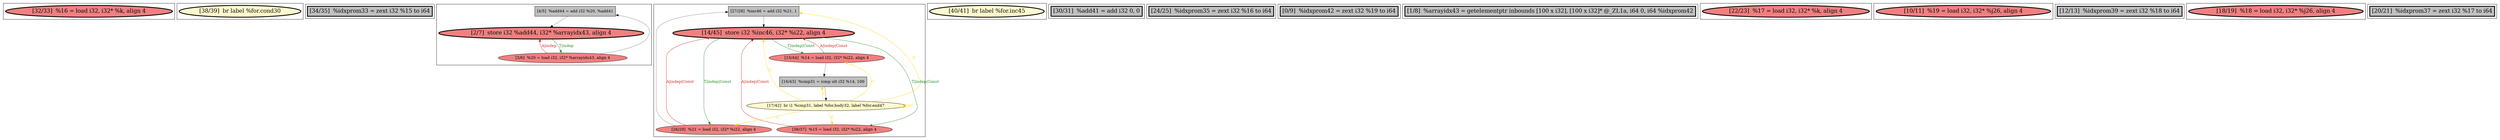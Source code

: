 
digraph G {





subgraph cluster13 {


node1188 [penwidth=3.0,fontsize=20,fillcolor=lightcoral,label="[32/33]  %16 = load i32, i32* %k, align 4",shape=ellipse,style=filled ]



}

subgraph cluster11 {


node1186 [penwidth=3.0,fontsize=20,fillcolor=lemonchiffon,label="[38/39]  br label %for.cond30",shape=ellipse,style=filled ]



}

subgraph cluster10 {


node1185 [penwidth=3.0,fontsize=20,fillcolor=grey,label="[34/35]  %idxprom33 = zext i32 %15 to i64",shape=rectangle,style=filled ]



}

subgraph cluster9 {


node1184 [fillcolor=grey,label="[4/5]  %add44 = add i32 %20, %add41",shape=rectangle,style=filled ]
node1182 [fillcolor=lightcoral,label="[3/6]  %20 = load i32, i32* %arrayidx43, align 4",shape=ellipse,style=filled ]
node1183 [penwidth=3.0,fontsize=20,fillcolor=lightcoral,label="[2/7]  store i32 %add44, i32* %arrayidx43, align 4",shape=ellipse,style=filled ]

node1182->node1184 [style=solid,color=black,label="",penwidth=0.5,fontcolor=black ]
node1182->node1183 [style=solid,color=firebrick3,label="A|indep",penwidth=1.0,fontcolor=firebrick3 ]
node1184->node1183 [style=solid,color=black,label="",penwidth=0.5,fontcolor=black ]
node1183->node1182 [style=solid,color=forestgreen,label="T|indep",penwidth=1.0,fontcolor=forestgreen ]


}

subgraph cluster8 {


node1181 [fillcolor=grey,label="[27/28]  %inc46 = add i32 %21, 1",shape=rectangle,style=filled ]
node1176 [fillcolor=grey,label="[16/43]  %cmp31 = icmp ult i32 %14, 100",shape=rectangle,style=filled ]
node1177 [fillcolor=lightcoral,label="[36/37]  %15 = load i32, i32* %i22, align 4",shape=ellipse,style=filled ]
node1175 [penwidth=3.0,fontsize=20,fillcolor=lightcoral,label="[14/45]  store i32 %inc46, i32* %i22, align 4",shape=ellipse,style=filled ]
node1178 [fillcolor=lightcoral,label="[26/29]  %21 = load i32, i32* %i22, align 4",shape=ellipse,style=filled ]
node1179 [fillcolor=lightcoral,label="[15/44]  %14 = load i32, i32* %i22, align 4",shape=ellipse,style=filled ]
node1180 [fillcolor=lemonchiffon,label="[17/42]  br i1 %cmp31, label %for.body32, label %for.end47",shape=ellipse,style=filled ]

node1180->node1181 [style=solid,color=gold,label="C",penwidth=1.0,fontcolor=gold ]
node1179->node1176 [style=solid,color=black,label="",penwidth=0.5,fontcolor=black ]
node1181->node1175 [style=solid,color=black,label="",penwidth=0.5,fontcolor=black ]
node1180->node1177 [style=solid,color=gold,label="C",penwidth=1.0,fontcolor=gold ]
node1175->node1177 [style=solid,color=forestgreen,label="T|indep|Const",penwidth=1.0,fontcolor=forestgreen ]
node1177->node1175 [style=solid,color=firebrick3,label="A|indep|Const",penwidth=1.0,fontcolor=firebrick3 ]
node1180->node1178 [style=solid,color=gold,label="C",penwidth=1.0,fontcolor=gold ]
node1180->node1179 [style=solid,color=gold,label="C",penwidth=1.0,fontcolor=gold ]
node1175->node1179 [style=solid,color=forestgreen,label="T|indep|Const",penwidth=1.0,fontcolor=forestgreen ]
node1179->node1175 [style=solid,color=firebrick3,label="A|indep|Const",penwidth=1.0,fontcolor=firebrick3 ]
node1180->node1176 [style=solid,color=gold,label="C",penwidth=1.0,fontcolor=gold ]
node1180->node1175 [style=solid,color=gold,label="C",penwidth=1.0,fontcolor=gold ]
node1178->node1175 [style=solid,color=firebrick3,label="A|indep|Const",penwidth=1.0,fontcolor=firebrick3 ]
node1175->node1178 [style=solid,color=forestgreen,label="T|indep|Const",penwidth=1.0,fontcolor=forestgreen ]
node1178->node1181 [style=solid,color=black,label="",penwidth=0.5,fontcolor=black ]
node1176->node1180 [style=solid,color=black,label="",penwidth=0.5,fontcolor=black ]
node1180->node1180 [style=solid,color=gold,label="C",penwidth=1.0,fontcolor=gold ]


}

subgraph cluster7 {


node1174 [penwidth=3.0,fontsize=20,fillcolor=lemonchiffon,label="[40/41]  br label %for.inc45",shape=ellipse,style=filled ]



}

subgraph cluster14 {


node1189 [penwidth=3.0,fontsize=20,fillcolor=grey,label="[30/31]  %add41 = add i32 0, 0",shape=rectangle,style=filled ]



}

subgraph cluster6 {


node1173 [penwidth=3.0,fontsize=20,fillcolor=grey,label="[24/25]  %idxprom35 = zext i32 %16 to i64",shape=rectangle,style=filled ]



}

subgraph cluster0 {


node1167 [penwidth=3.0,fontsize=20,fillcolor=grey,label="[0/9]  %idxprom42 = zext i32 %19 to i64",shape=rectangle,style=filled ]



}

subgraph cluster12 {


node1187 [penwidth=3.0,fontsize=20,fillcolor=grey,label="[1/8]  %arrayidx43 = getelementptr inbounds [100 x i32], [100 x i32]* @_ZL1a, i64 0, i64 %idxprom42",shape=rectangle,style=filled ]



}

subgraph cluster5 {


node1172 [penwidth=3.0,fontsize=20,fillcolor=lightcoral,label="[22/23]  %17 = load i32, i32* %k, align 4",shape=ellipse,style=filled ]



}

subgraph cluster1 {


node1168 [penwidth=3.0,fontsize=20,fillcolor=lightcoral,label="[10/11]  %19 = load i32, i32* %j26, align 4",shape=ellipse,style=filled ]



}

subgraph cluster2 {


node1169 [penwidth=3.0,fontsize=20,fillcolor=grey,label="[12/13]  %idxprom39 = zext i32 %18 to i64",shape=rectangle,style=filled ]



}

subgraph cluster3 {


node1170 [penwidth=3.0,fontsize=20,fillcolor=lightcoral,label="[18/19]  %18 = load i32, i32* %j26, align 4",shape=ellipse,style=filled ]



}

subgraph cluster4 {


node1171 [penwidth=3.0,fontsize=20,fillcolor=grey,label="[20/21]  %idxprom37 = zext i32 %17 to i64",shape=rectangle,style=filled ]



}

}

